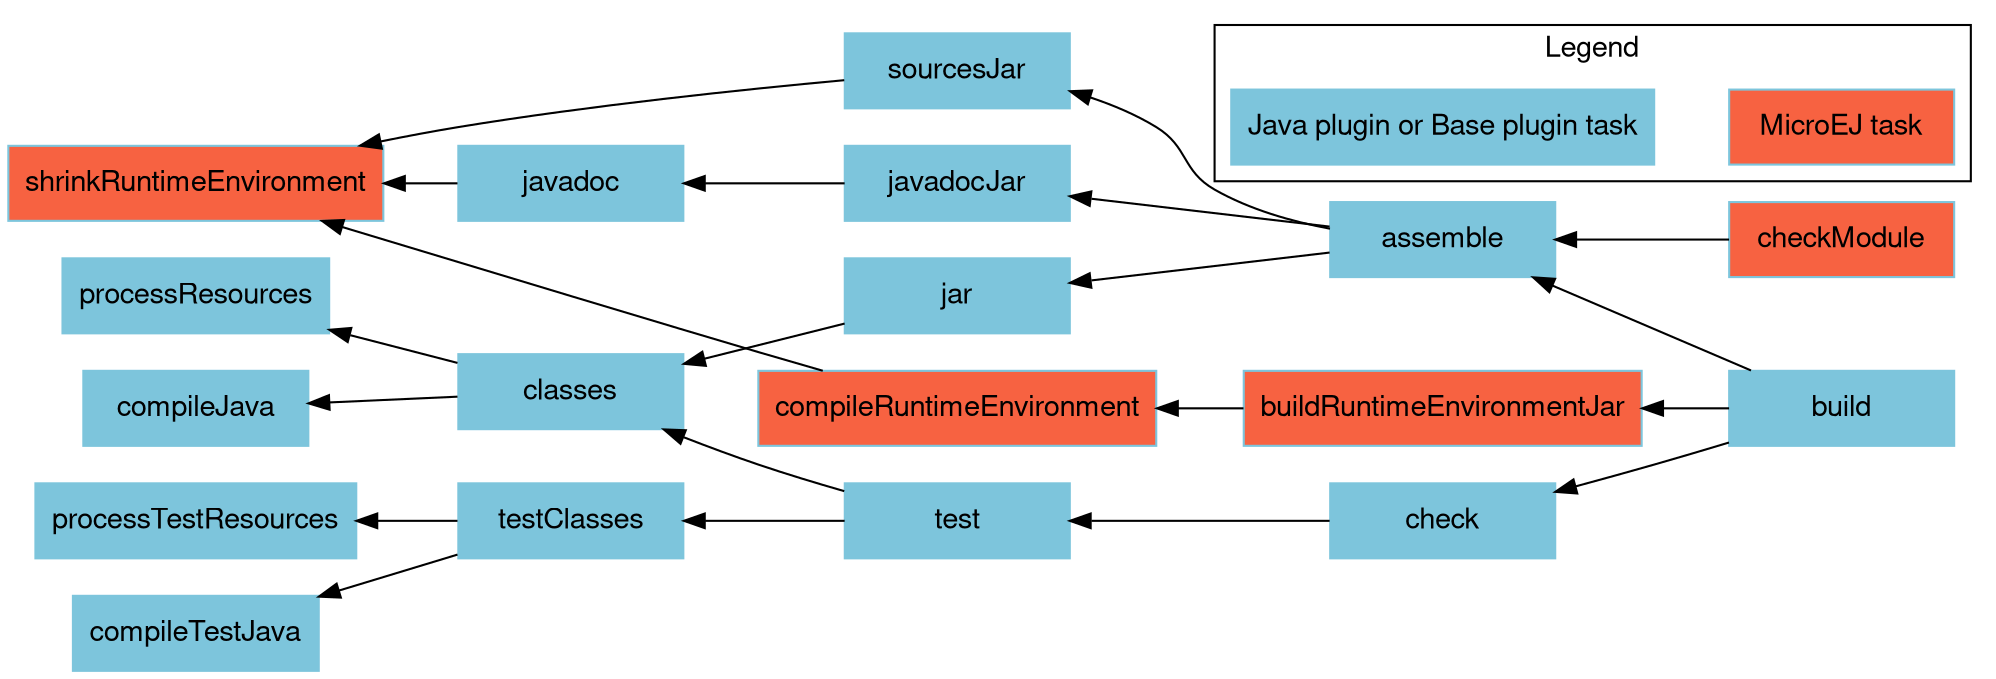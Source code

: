 digraph mygraph {
    rankdir="RL";
    bgcolor="transparent"
    fontname="Helvetica,Arial,sans-serif"
    node [
        shape = box
        width = 1.5
        color = "#7dc5dc"
        style = filled
        fontname="Helvetica,Arial,sans-serif"
    ]
    edge [fontname="Helvetica,Arial,sans-serif"]
    "checkModule" [fillcolor = "#f76241"]
    "buildRuntimeEnvironmentJar" [fillcolor = "#f76241"]
    "compileRuntimeEnvironment" [fillcolor = "#f76241"]
    "shrinkRuntimeEnvironment" [fillcolor = "#f76241"]
    "build" -> "assemble"
    "build" -> "check"
    "build" -> "buildRuntimeEnvironmentJar"
    "assemble" -> "jar"
    "assemble" -> "javadocJar"
    "assemble" -> "sourcesJar"
    "javadocJar" -> "javadoc"
    "javadoc" -> "shrinkRuntimeEnvironment"
    "sourcesJar" -> "shrinkRuntimeEnvironment"
    "buildRuntimeEnvironmentJar" -> "compileRuntimeEnvironment"
    "compileRuntimeEnvironment" -> "shrinkRuntimeEnvironment"
    "jar" -> "classes"
    "classes" -> "compileJava"
    "classes" -> "processResources"
    "check" -> "test"
    "test" -> "testClasses"
    "test" -> "classes"
    "testClasses" -> "compileTestJava"
    "testClasses" -> "processTestResources"
    "checkModule" -> "assemble"

    subgraph cluster_legend {
        label="Legend";
        microej [fillcolor="#f76241" label="MicroEJ task"];
        java [fillcolor="#7dc5dc" label="Java plugin or Base plugin task"];
        microej -> java [style=invis];
        java -> microej [style=invis];
    }
}